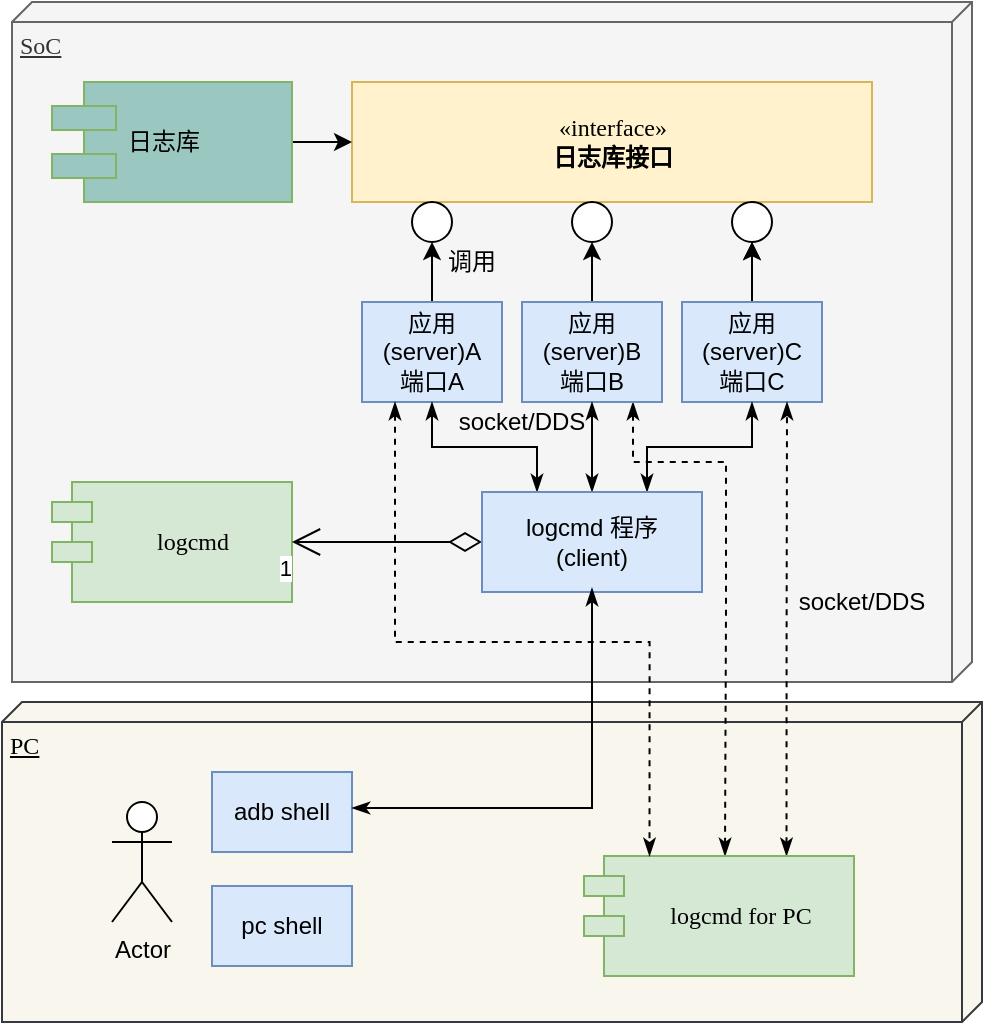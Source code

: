 <mxfile version="26.0.6">
  <diagram name="Page-1" id="5f0bae14-7c28-e335-631c-24af17079c00">
    <mxGraphModel dx="1142" dy="741" grid="1" gridSize="10" guides="1" tooltips="1" connect="1" arrows="1" fold="1" page="1" pageScale="1" pageWidth="1100" pageHeight="850" background="none" math="0" shadow="0">
      <root>
        <mxCell id="0" />
        <mxCell id="1" parent="0" />
        <mxCell id="39150e848f15840c-1" value="SoC" style="verticalAlign=top;align=left;spacingTop=8;spacingLeft=2;spacingRight=12;shape=cube;size=10;direction=south;fontStyle=4;html=1;rounded=0;shadow=0;comic=0;labelBackgroundColor=none;strokeWidth=1;fontFamily=Verdana;fontSize=12;fillColor=#f5f5f5;fontColor=#333333;strokeColor=#666666;" parent="1" vertex="1">
          <mxGeometry x="260" y="50" width="480" height="340" as="geometry" />
        </mxCell>
        <mxCell id="39150e848f15840c-3" value="PC" style="verticalAlign=top;align=left;spacingTop=8;spacingLeft=2;spacingRight=12;shape=cube;size=10;direction=south;fontStyle=4;html=1;rounded=0;shadow=0;comic=0;labelBackgroundColor=none;strokeWidth=1;fontFamily=Verdana;fontSize=12;fillColor=#f9f7ed;strokeColor=#36393d;" parent="1" vertex="1">
          <mxGeometry x="255" y="400" width="490" height="160" as="geometry" />
        </mxCell>
        <mxCell id="39150e848f15840c-4" value="«interface»&lt;br&gt;&lt;b&gt;日志库接口&lt;/b&gt;" style="html=1;rounded=0;shadow=0;comic=0;labelBackgroundColor=none;strokeWidth=1;fontFamily=Verdana;fontSize=12;align=center;fillColor=#fff2cc;strokeColor=#d6b656;" parent="1" vertex="1">
          <mxGeometry x="430" y="90" width="260" height="60" as="geometry" />
        </mxCell>
        <mxCell id="Ox8djmFGP4lGGfaMFqNL-1" value="" style="edgeStyle=orthogonalEdgeStyle;rounded=0;orthogonalLoop=1;jettySize=auto;html=1;" edge="1" parent="1" source="39150e848f15840c-5" target="39150e848f15840c-4">
          <mxGeometry relative="1" as="geometry" />
        </mxCell>
        <mxCell id="39150e848f15840c-5" value="日志库" style="shape=component;align=left;spacingLeft=36;rounded=0;shadow=0;comic=0;labelBackgroundColor=none;strokeWidth=1;fontFamily=Verdana;fontSize=12;html=1;fillColor=#9AC7BF;strokeColor=#82b366;" parent="1" vertex="1">
          <mxGeometry x="280" y="90" width="120" height="60" as="geometry" />
        </mxCell>
        <mxCell id="39150e848f15840c-6" value="" style="ellipse;whiteSpace=wrap;html=1;rounded=0;shadow=0;comic=0;labelBackgroundColor=none;strokeWidth=1;fontFamily=Verdana;fontSize=12;align=center;" parent="1" vertex="1">
          <mxGeometry x="460" y="150" width="20" height="20" as="geometry" />
        </mxCell>
        <mxCell id="Ox8djmFGP4lGGfaMFqNL-4" value="" style="ellipse;whiteSpace=wrap;html=1;rounded=0;shadow=0;comic=0;labelBackgroundColor=none;strokeWidth=1;fontFamily=Verdana;fontSize=12;align=center;" vertex="1" parent="1">
          <mxGeometry x="540" y="150" width="20" height="20" as="geometry" />
        </mxCell>
        <mxCell id="Ox8djmFGP4lGGfaMFqNL-16" style="edgeStyle=orthogonalEdgeStyle;rounded=0;orthogonalLoop=1;jettySize=auto;html=1;exitX=0.5;exitY=0;exitDx=0;exitDy=0;entryX=0.5;entryY=1;entryDx=0;entryDy=0;" edge="1" parent="1" source="Ox8djmFGP4lGGfaMFqNL-6" target="39150e848f15840c-6">
          <mxGeometry relative="1" as="geometry" />
        </mxCell>
        <mxCell id="Ox8djmFGP4lGGfaMFqNL-6" value="应用(server)A&lt;div&gt;端口A&lt;/div&gt;" style="html=1;whiteSpace=wrap;fillColor=#dae8fc;strokeColor=#6c8ebf;" vertex="1" parent="1">
          <mxGeometry x="435" y="200" width="70" height="50" as="geometry" />
        </mxCell>
        <mxCell id="Ox8djmFGP4lGGfaMFqNL-15" style="edgeStyle=orthogonalEdgeStyle;rounded=0;orthogonalLoop=1;jettySize=auto;html=1;exitX=0.5;exitY=0;exitDx=0;exitDy=0;entryX=0.5;entryY=1;entryDx=0;entryDy=0;" edge="1" parent="1" source="Ox8djmFGP4lGGfaMFqNL-7" target="Ox8djmFGP4lGGfaMFqNL-4">
          <mxGeometry relative="1" as="geometry" />
        </mxCell>
        <mxCell id="Ox8djmFGP4lGGfaMFqNL-33" style="edgeStyle=orthogonalEdgeStyle;rounded=0;orthogonalLoop=1;jettySize=auto;html=1;exitX=0.75;exitY=1;exitDx=0;exitDy=0;entryX=0.5;entryY=0;entryDx=0;entryDy=0;startArrow=classicThin;startFill=1;endArrow=classicThin;endFill=1;dashed=1;entryPerimeter=0;" edge="1" parent="1">
          <mxGeometry relative="1" as="geometry">
            <mxPoint x="570.5" y="250" as="sourcePoint" />
            <mxPoint x="616.5" y="477" as="targetPoint" />
            <Array as="points">
              <mxPoint x="571" y="280" />
              <mxPoint x="617" y="280" />
              <mxPoint x="617" y="354" />
            </Array>
          </mxGeometry>
        </mxCell>
        <mxCell id="Ox8djmFGP4lGGfaMFqNL-7" value="应用&lt;div&gt;(server)B&lt;div&gt;端口B&lt;/div&gt;&lt;/div&gt;" style="html=1;whiteSpace=wrap;fillColor=#dae8fc;strokeColor=#6c8ebf;" vertex="1" parent="1">
          <mxGeometry x="515" y="200" width="70" height="50" as="geometry" />
        </mxCell>
        <mxCell id="Ox8djmFGP4lGGfaMFqNL-8" value="logcmd" style="shape=module;align=left;spacingLeft=20;align=center;verticalAlign=middle;html=1;fontFamily=Verdana;fillColor=#d5e8d4;strokeColor=#82b366;" vertex="1" parent="1">
          <mxGeometry x="280" y="290" width="120" height="60" as="geometry" />
        </mxCell>
        <mxCell id="Ox8djmFGP4lGGfaMFqNL-12" value="" style="edgeStyle=orthogonalEdgeStyle;rounded=0;orthogonalLoop=1;jettySize=auto;html=1;" edge="1" parent="1" source="Ox8djmFGP4lGGfaMFqNL-9" target="Ox8djmFGP4lGGfaMFqNL-10">
          <mxGeometry relative="1" as="geometry" />
        </mxCell>
        <mxCell id="Ox8djmFGP4lGGfaMFqNL-13" value="" style="edgeStyle=orthogonalEdgeStyle;rounded=0;orthogonalLoop=1;jettySize=auto;html=1;" edge="1" parent="1" source="Ox8djmFGP4lGGfaMFqNL-9" target="Ox8djmFGP4lGGfaMFqNL-10">
          <mxGeometry relative="1" as="geometry" />
        </mxCell>
        <mxCell id="Ox8djmFGP4lGGfaMFqNL-9" value="应用&lt;div&gt;(server)C&lt;div&gt;端口C&lt;/div&gt;&lt;/div&gt;" style="html=1;whiteSpace=wrap;fillColor=#dae8fc;strokeColor=#6c8ebf;" vertex="1" parent="1">
          <mxGeometry x="595" y="200" width="70" height="50" as="geometry" />
        </mxCell>
        <mxCell id="Ox8djmFGP4lGGfaMFqNL-10" value="" style="ellipse;whiteSpace=wrap;html=1;rounded=0;shadow=0;comic=0;labelBackgroundColor=none;strokeWidth=1;fontFamily=Verdana;fontSize=12;align=center;" vertex="1" parent="1">
          <mxGeometry x="620" y="150" width="20" height="20" as="geometry" />
        </mxCell>
        <mxCell id="Ox8djmFGP4lGGfaMFqNL-17" value="" style="endArrow=open;html=1;endSize=12;startArrow=diamondThin;startSize=14;startFill=0;edgeStyle=orthogonalEdgeStyle;rounded=0;entryX=1;entryY=0.5;entryDx=0;entryDy=0;exitX=0;exitY=0.5;exitDx=0;exitDy=0;" edge="1" parent="1" source="Ox8djmFGP4lGGfaMFqNL-20" target="Ox8djmFGP4lGGfaMFqNL-8">
          <mxGeometry relative="1" as="geometry">
            <mxPoint x="460" y="320" as="sourcePoint" />
            <mxPoint x="620" y="320" as="targetPoint" />
          </mxGeometry>
        </mxCell>
        <mxCell id="Ox8djmFGP4lGGfaMFqNL-18" value="0..n" style="edgeLabel;resizable=0;html=1;align=left;verticalAlign=top;" connectable="0" vertex="1" parent="Ox8djmFGP4lGGfaMFqNL-17">
          <mxGeometry x="-1" relative="1" as="geometry" />
        </mxCell>
        <mxCell id="Ox8djmFGP4lGGfaMFqNL-19" value="1" style="edgeLabel;resizable=0;html=1;align=right;verticalAlign=top;" connectable="0" vertex="1" parent="Ox8djmFGP4lGGfaMFqNL-17">
          <mxGeometry x="1" relative="1" as="geometry" />
        </mxCell>
        <mxCell id="Ox8djmFGP4lGGfaMFqNL-21" style="edgeStyle=orthogonalEdgeStyle;rounded=0;orthogonalLoop=1;jettySize=auto;html=1;exitX=0.25;exitY=0;exitDx=0;exitDy=0;entryX=0.5;entryY=1;entryDx=0;entryDy=0;endArrow=classicThin;endFill=1;flowAnimation=0;shadow=0;startArrow=classicThin;startFill=1;" edge="1" parent="1" source="Ox8djmFGP4lGGfaMFqNL-20" target="Ox8djmFGP4lGGfaMFqNL-6">
          <mxGeometry relative="1" as="geometry" />
        </mxCell>
        <mxCell id="Ox8djmFGP4lGGfaMFqNL-22" style="edgeStyle=orthogonalEdgeStyle;rounded=0;orthogonalLoop=1;jettySize=auto;html=1;exitX=0.5;exitY=0;exitDx=0;exitDy=0;entryX=0.5;entryY=1;entryDx=0;entryDy=0;startArrow=classicThin;startFill=1;endArrow=classicThin;endFill=1;" edge="1" parent="1" source="Ox8djmFGP4lGGfaMFqNL-20" target="Ox8djmFGP4lGGfaMFqNL-7">
          <mxGeometry relative="1" as="geometry" />
        </mxCell>
        <mxCell id="Ox8djmFGP4lGGfaMFqNL-23" style="edgeStyle=orthogonalEdgeStyle;rounded=0;orthogonalLoop=1;jettySize=auto;html=1;exitX=0.75;exitY=0;exitDx=0;exitDy=0;entryX=0.5;entryY=1;entryDx=0;entryDy=0;startArrow=classicThin;startFill=1;endArrow=classicThin;endFill=1;" edge="1" parent="1" source="Ox8djmFGP4lGGfaMFqNL-20" target="Ox8djmFGP4lGGfaMFqNL-9">
          <mxGeometry relative="1" as="geometry" />
        </mxCell>
        <mxCell id="Ox8djmFGP4lGGfaMFqNL-20" value="logcmd 程序&lt;div&gt;(client)&lt;/div&gt;" style="html=1;whiteSpace=wrap;fillColor=#dae8fc;strokeColor=#6c8ebf;" vertex="1" parent="1">
          <mxGeometry x="495" y="295" width="110" height="50" as="geometry" />
        </mxCell>
        <UserObject label="调用" placeholders="1" name="Variable" id="Ox8djmFGP4lGGfaMFqNL-24">
          <mxCell style="text;html=1;strokeColor=none;fillColor=none;align=center;verticalAlign=middle;whiteSpace=wrap;overflow=hidden;" vertex="1" parent="1">
            <mxGeometry x="465" y="170" width="50" height="20" as="geometry" />
          </mxCell>
        </UserObject>
        <UserObject label="socket/DDS" placeholders="1" name="Variable" id="Ox8djmFGP4lGGfaMFqNL-25">
          <mxCell style="text;html=1;strokeColor=none;fillColor=none;align=center;verticalAlign=middle;whiteSpace=wrap;overflow=hidden;" vertex="1" parent="1">
            <mxGeometry x="650" y="340" width="70" height="20" as="geometry" />
          </mxCell>
        </UserObject>
        <mxCell id="Ox8djmFGP4lGGfaMFqNL-26" value="Actor" style="shape=umlActor;verticalLabelPosition=bottom;verticalAlign=top;html=1;" vertex="1" parent="1">
          <mxGeometry x="310" y="450" width="30" height="60" as="geometry" />
        </mxCell>
        <mxCell id="Ox8djmFGP4lGGfaMFqNL-27" value="adb shell" style="html=1;whiteSpace=wrap;fillColor=#dae8fc;strokeColor=#6c8ebf;" vertex="1" parent="1">
          <mxGeometry x="360" y="435" width="70" height="40" as="geometry" />
        </mxCell>
        <mxCell id="Ox8djmFGP4lGGfaMFqNL-28" style="edgeStyle=orthogonalEdgeStyle;rounded=0;orthogonalLoop=1;jettySize=auto;html=1;exitX=1;exitY=0.5;exitDx=0;exitDy=0;entryX=0.5;entryY=1;entryDx=0;entryDy=0;startArrow=classicThin;startFill=1;endArrow=classicThin;endFill=1;" edge="1" parent="1">
          <mxGeometry relative="1" as="geometry">
            <mxPoint x="430" y="453" as="sourcePoint" />
            <mxPoint x="550" y="343" as="targetPoint" />
            <Array as="points">
              <mxPoint x="550" y="453" />
            </Array>
          </mxGeometry>
        </mxCell>
        <mxCell id="Ox8djmFGP4lGGfaMFqNL-29" value="pc shell" style="html=1;whiteSpace=wrap;fillColor=#dae8fc;strokeColor=#6c8ebf;" vertex="1" parent="1">
          <mxGeometry x="360" y="492" width="70" height="40" as="geometry" />
        </mxCell>
        <mxCell id="Ox8djmFGP4lGGfaMFqNL-34" style="edgeStyle=orthogonalEdgeStyle;rounded=0;orthogonalLoop=1;jettySize=auto;html=1;exitX=0.75;exitY=0;exitDx=0;exitDy=0;entryX=0.75;entryY=1;entryDx=0;entryDy=0;startArrow=classicThin;startFill=1;endArrow=classicThin;endFill=1;dashed=1;" edge="1" parent="1" source="Ox8djmFGP4lGGfaMFqNL-30" target="Ox8djmFGP4lGGfaMFqNL-9">
          <mxGeometry relative="1" as="geometry" />
        </mxCell>
        <mxCell id="Ox8djmFGP4lGGfaMFqNL-30" value="logcmd for PC" style="shape=module;align=left;spacingLeft=20;align=center;verticalAlign=middle;html=1;fontFamily=Verdana;fillColor=#d5e8d4;strokeColor=#82b366;" vertex="1" parent="1">
          <mxGeometry x="546" y="477" width="135" height="60" as="geometry" />
        </mxCell>
        <mxCell id="Ox8djmFGP4lGGfaMFqNL-32" style="edgeStyle=orthogonalEdgeStyle;rounded=0;orthogonalLoop=1;jettySize=auto;html=1;exitX=0.25;exitY=1;exitDx=0;exitDy=0;entryX=0.25;entryY=0;entryDx=0;entryDy=0;startArrow=classicThin;startFill=1;endArrow=classicThin;endFill=1;dashed=1;" edge="1" parent="1">
          <mxGeometry relative="1" as="geometry">
            <mxPoint x="451.5" y="250" as="sourcePoint" />
            <mxPoint x="578.75" y="477" as="targetPoint" />
            <Array as="points">
              <mxPoint x="452" y="370" />
              <mxPoint x="579" y="370" />
            </Array>
          </mxGeometry>
        </mxCell>
        <UserObject label="socket/DDS" placeholders="1" name="Variable" id="Ox8djmFGP4lGGfaMFqNL-37">
          <mxCell style="text;html=1;strokeColor=none;fillColor=none;align=center;verticalAlign=middle;whiteSpace=wrap;overflow=hidden;" vertex="1" parent="1">
            <mxGeometry x="480" y="250" width="70" height="20" as="geometry" />
          </mxCell>
        </UserObject>
      </root>
    </mxGraphModel>
  </diagram>
</mxfile>

